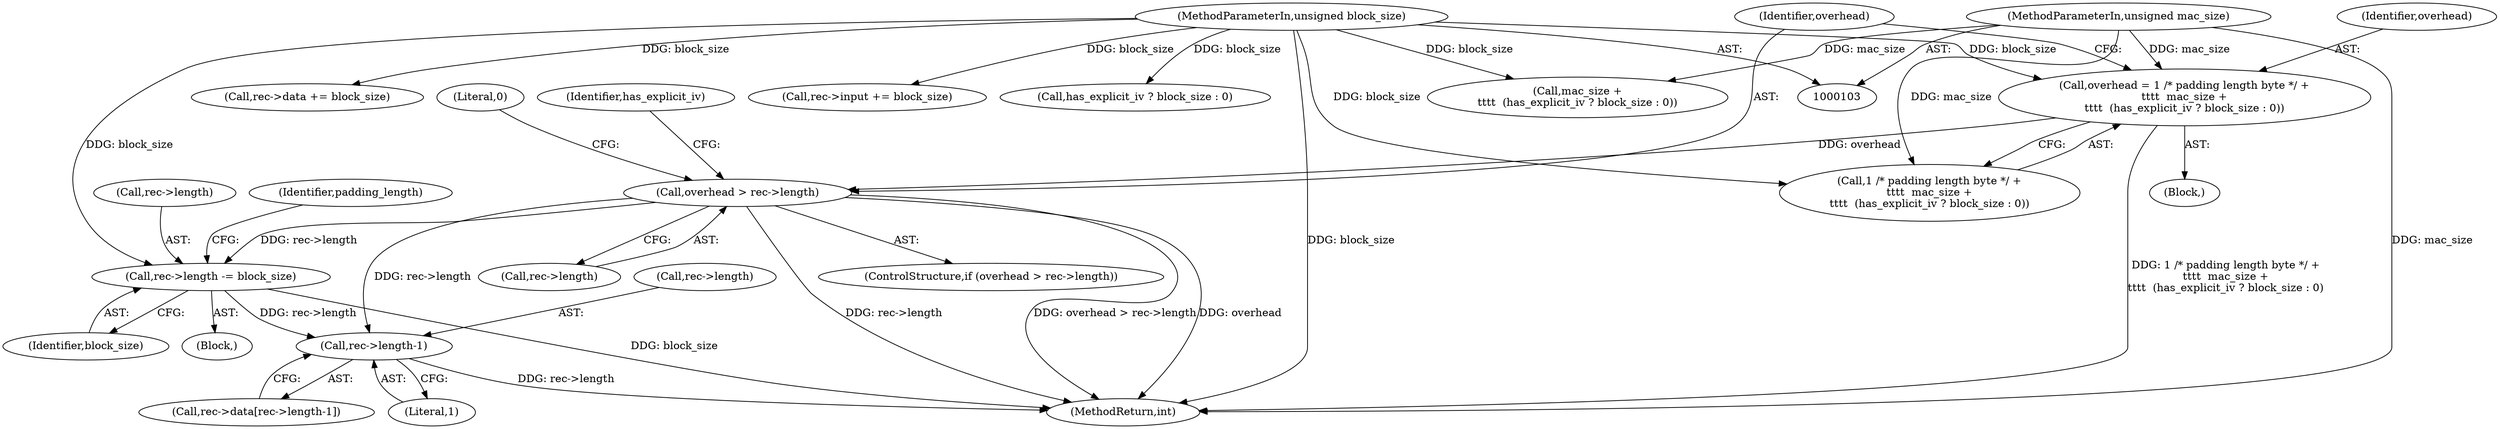 digraph "0_openssl_125093b59f3c2a2d33785b5563d929d0472f1721_0@pointer" {
"1000170" [label="(Call,rec->length-1)"];
"1000159" [label="(Call,rec->length -= block_size)"];
"1000106" [label="(MethodParameterIn,unsigned block_size)"];
"1000139" [label="(Call,overhead > rec->length)"];
"1000128" [label="(Call,overhead = 1 /* padding length byte */ +\n\t\t\t\t  mac_size +\n\t\t\t\t  (has_explicit_iv ? block_size : 0))"];
"1000107" [label="(MethodParameterIn,unsigned mac_size)"];
"1000154" [label="(Call,rec->input += block_size)"];
"1000141" [label="(Call,rec->length)"];
"1000128" [label="(Call,overhead = 1 /* padding length byte */ +\n\t\t\t\t  mac_size +\n\t\t\t\t  (has_explicit_iv ? block_size : 0))"];
"1000160" [label="(Call,rec->length)"];
"1000159" [label="(Call,rec->length -= block_size)"];
"1000166" [label="(Call,rec->data[rec->length-1])"];
"1000139" [label="(Call,overhead > rec->length)"];
"1000140" [label="(Identifier,overhead)"];
"1000134" [label="(Call,has_explicit_iv ? block_size : 0)"];
"1000130" [label="(Call,1 /* padding length byte */ +\n\t\t\t\t  mac_size +\n\t\t\t\t  (has_explicit_iv ? block_size : 0))"];
"1000174" [label="(Literal,1)"];
"1000107" [label="(MethodParameterIn,unsigned mac_size)"];
"1000165" [label="(Identifier,padding_length)"];
"1000171" [label="(Call,rec->length)"];
"1000147" [label="(Identifier,has_explicit_iv)"];
"1000138" [label="(ControlStructure,if (overhead > rec->length))"];
"1000145" [label="(Literal,0)"];
"1000170" [label="(Call,rec->length-1)"];
"1000178" [label="(MethodReturn,int)"];
"1000149" [label="(Call,rec->data += block_size)"];
"1000108" [label="(Block,)"];
"1000106" [label="(MethodParameterIn,unsigned block_size)"];
"1000129" [label="(Identifier,overhead)"];
"1000148" [label="(Block,)"];
"1000163" [label="(Identifier,block_size)"];
"1000132" [label="(Call,mac_size +\n\t\t\t\t  (has_explicit_iv ? block_size : 0))"];
"1000170" -> "1000166"  [label="AST: "];
"1000170" -> "1000174"  [label="CFG: "];
"1000171" -> "1000170"  [label="AST: "];
"1000174" -> "1000170"  [label="AST: "];
"1000166" -> "1000170"  [label="CFG: "];
"1000170" -> "1000178"  [label="DDG: rec->length"];
"1000159" -> "1000170"  [label="DDG: rec->length"];
"1000139" -> "1000170"  [label="DDG: rec->length"];
"1000159" -> "1000148"  [label="AST: "];
"1000159" -> "1000163"  [label="CFG: "];
"1000160" -> "1000159"  [label="AST: "];
"1000163" -> "1000159"  [label="AST: "];
"1000165" -> "1000159"  [label="CFG: "];
"1000159" -> "1000178"  [label="DDG: block_size"];
"1000106" -> "1000159"  [label="DDG: block_size"];
"1000139" -> "1000159"  [label="DDG: rec->length"];
"1000106" -> "1000103"  [label="AST: "];
"1000106" -> "1000178"  [label="DDG: block_size"];
"1000106" -> "1000128"  [label="DDG: block_size"];
"1000106" -> "1000130"  [label="DDG: block_size"];
"1000106" -> "1000132"  [label="DDG: block_size"];
"1000106" -> "1000134"  [label="DDG: block_size"];
"1000106" -> "1000149"  [label="DDG: block_size"];
"1000106" -> "1000154"  [label="DDG: block_size"];
"1000139" -> "1000138"  [label="AST: "];
"1000139" -> "1000141"  [label="CFG: "];
"1000140" -> "1000139"  [label="AST: "];
"1000141" -> "1000139"  [label="AST: "];
"1000145" -> "1000139"  [label="CFG: "];
"1000147" -> "1000139"  [label="CFG: "];
"1000139" -> "1000178"  [label="DDG: rec->length"];
"1000139" -> "1000178"  [label="DDG: overhead > rec->length"];
"1000139" -> "1000178"  [label="DDG: overhead"];
"1000128" -> "1000139"  [label="DDG: overhead"];
"1000128" -> "1000108"  [label="AST: "];
"1000128" -> "1000130"  [label="CFG: "];
"1000129" -> "1000128"  [label="AST: "];
"1000130" -> "1000128"  [label="AST: "];
"1000140" -> "1000128"  [label="CFG: "];
"1000128" -> "1000178"  [label="DDG: 1 /* padding length byte */ +\n\t\t\t\t  mac_size +\n\t\t\t\t  (has_explicit_iv ? block_size : 0)"];
"1000107" -> "1000128"  [label="DDG: mac_size"];
"1000107" -> "1000103"  [label="AST: "];
"1000107" -> "1000178"  [label="DDG: mac_size"];
"1000107" -> "1000130"  [label="DDG: mac_size"];
"1000107" -> "1000132"  [label="DDG: mac_size"];
}
